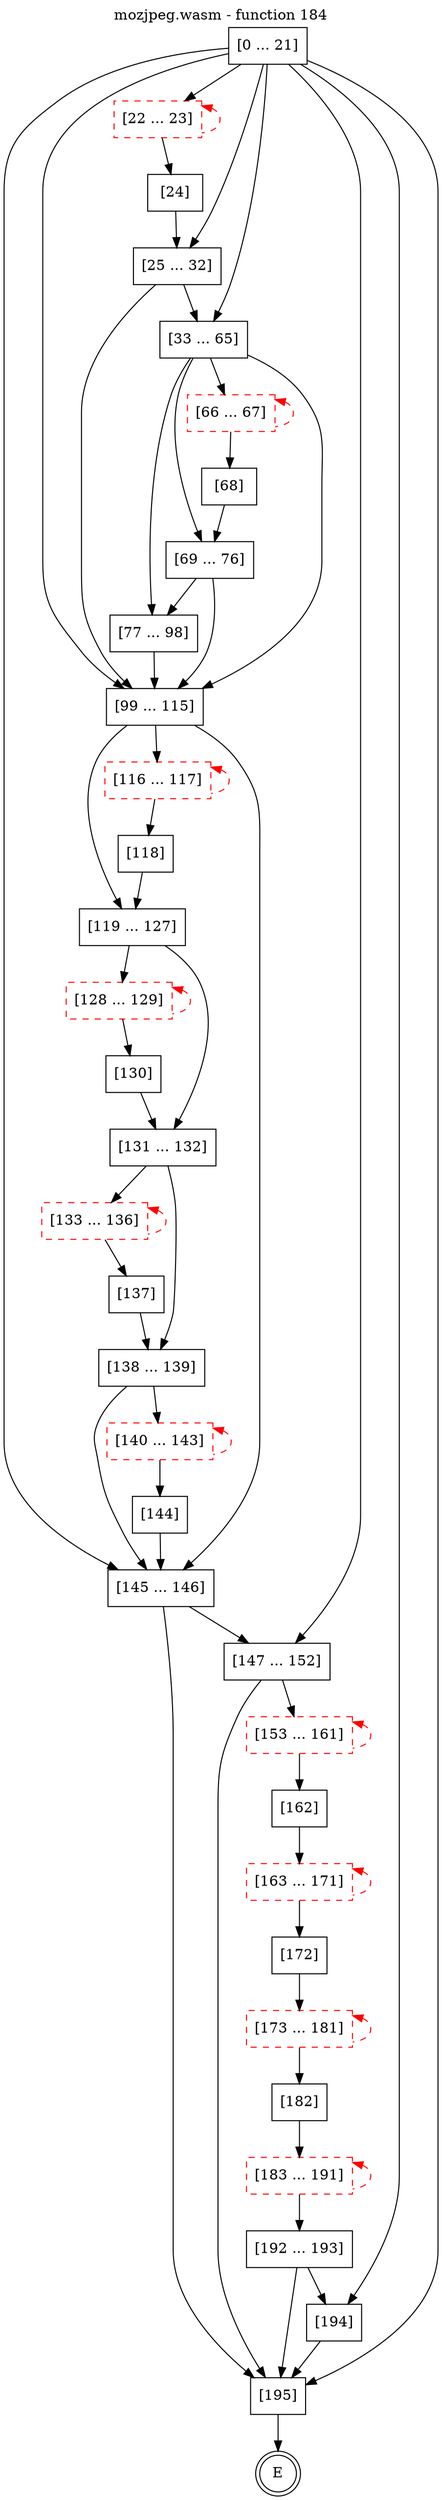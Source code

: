 digraph finite_state_machine {
    label = "mozjpeg.wasm - function 184"
    labelloc =  t
    labelfontsize = 16
    labelfontcolor = black
    labelfontname = "Helvetica"
    node [shape = doublecircle]; E ;
    node [shape = box];
    node [shape=box, color=black, style=solid] 0[label="[0 ... 21]"]
    node [shape=box, color=red, style=dashed] 22[label="[22 ... 23]"]
    node [shape=box, color=black, style=solid] 24[label="[24]"]
    node [shape=box, color=black, style=solid] 25[label="[25 ... 32]"]
    node [shape=box, color=black, style=solid] 33[label="[33 ... 65]"]
    node [shape=box, color=red, style=dashed] 66[label="[66 ... 67]"]
    node [shape=box, color=black, style=solid] 68[label="[68]"]
    node [shape=box, color=black, style=solid] 69[label="[69 ... 76]"]
    node [shape=box, color=black, style=solid] 77[label="[77 ... 98]"]
    node [shape=box, color=black, style=solid] 99[label="[99 ... 115]"]
    node [shape=box, color=red, style=dashed] 116[label="[116 ... 117]"]
    node [shape=box, color=black, style=solid] 118[label="[118]"]
    node [shape=box, color=black, style=solid] 119[label="[119 ... 127]"]
    node [shape=box, color=red, style=dashed] 128[label="[128 ... 129]"]
    node [shape=box, color=black, style=solid] 130[label="[130]"]
    node [shape=box, color=black, style=solid] 131[label="[131 ... 132]"]
    node [shape=box, color=red, style=dashed] 133[label="[133 ... 136]"]
    node [shape=box, color=black, style=solid] 137[label="[137]"]
    node [shape=box, color=black, style=solid] 138[label="[138 ... 139]"]
    node [shape=box, color=red, style=dashed] 140[label="[140 ... 143]"]
    node [shape=box, color=black, style=solid] 144[label="[144]"]
    node [shape=box, color=black, style=solid] 145[label="[145 ... 146]"]
    node [shape=box, color=black, style=solid] 147[label="[147 ... 152]"]
    node [shape=box, color=red, style=dashed] 153[label="[153 ... 161]"]
    node [shape=box, color=black, style=solid] 162[label="[162]"]
    node [shape=box, color=red, style=dashed] 163[label="[163 ... 171]"]
    node [shape=box, color=black, style=solid] 172[label="[172]"]
    node [shape=box, color=red, style=dashed] 173[label="[173 ... 181]"]
    node [shape=box, color=black, style=solid] 182[label="[182]"]
    node [shape=box, color=red, style=dashed] 183[label="[183 ... 191]"]
    node [shape=box, color=black, style=solid] 192[label="[192 ... 193]"]
    node [shape=box, color=black, style=solid] 194[label="[194]"]
    node [shape=box, color=black, style=solid] 195[label="[195]"]
    0 -> 22;
    0 -> 25;
    0 -> 33;
    0 -> 99;
    0 -> 145;
    0 -> 147;
    0 -> 194;
    0 -> 195;
    22 -> 24;
    22 -> 22[style="dashed" color="red" dir=back];
    24 -> 25;
    25 -> 33;
    25 -> 99;
    33 -> 66;
    33 -> 69;
    33 -> 77;
    33 -> 99;
    66 -> 68;
    66 -> 66[style="dashed" color="red" dir=back];
    68 -> 69;
    69 -> 77;
    69 -> 99;
    77 -> 99;
    99 -> 116;
    99 -> 119;
    99 -> 145;
    116 -> 118;
    116 -> 116[style="dashed" color="red" dir=back];
    118 -> 119;
    119 -> 128;
    119 -> 131;
    128 -> 130;
    128 -> 128[style="dashed" color="red" dir=back];
    130 -> 131;
    131 -> 133;
    131 -> 138;
    133 -> 137;
    133 -> 133[style="dashed" color="red" dir=back];
    137 -> 138;
    138 -> 140;
    138 -> 145;
    140 -> 144;
    140 -> 140[style="dashed" color="red" dir=back];
    144 -> 145;
    145 -> 147;
    145 -> 195;
    147 -> 153;
    147 -> 195;
    153 -> 162;
    153 -> 153[style="dashed" color="red" dir=back];
    162 -> 163;
    163 -> 172;
    163 -> 163[style="dashed" color="red" dir=back];
    172 -> 173;
    173 -> 182;
    173 -> 173[style="dashed" color="red" dir=back];
    182 -> 183;
    183 -> 192;
    183 -> 183[style="dashed" color="red" dir=back];
    192 -> 194;
    192 -> 195;
    194 -> 195;
    195 -> E;
}
